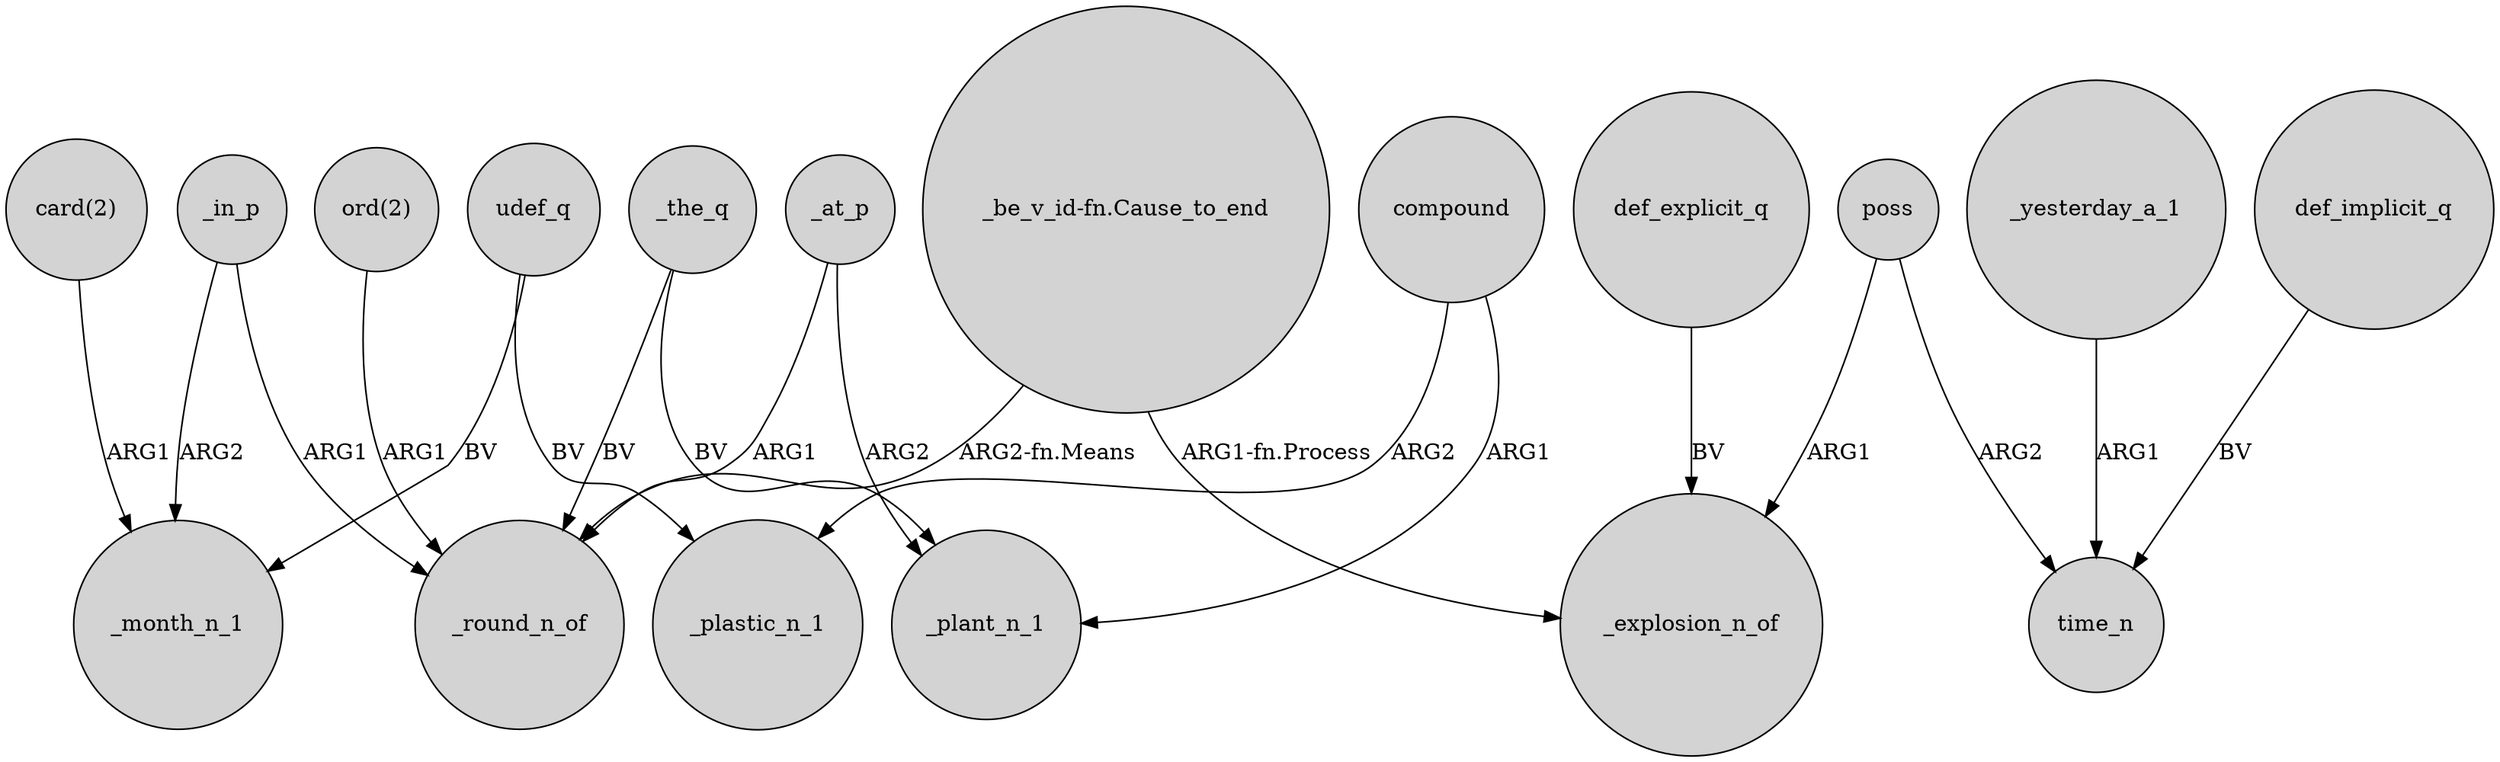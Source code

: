 digraph {
	node [shape=circle style=filled]
	udef_q -> _month_n_1 [label=BV]
	"_be_v_id-fn.Cause_to_end" -> _round_n_of [label="ARG2-fn.Means"]
	_the_q -> _round_n_of [label=BV]
	_yesterday_a_1 -> time_n [label=ARG1]
	_at_p -> _plant_n_1 [label=ARG2]
	_at_p -> _round_n_of [label=ARG1]
	compound -> _plastic_n_1 [label=ARG2]
	"card(2)" -> _month_n_1 [label=ARG1]
	_in_p -> _round_n_of [label=ARG1]
	_in_p -> _month_n_1 [label=ARG2]
	compound -> _plant_n_1 [label=ARG1]
	poss -> time_n [label=ARG2]
	def_explicit_q -> _explosion_n_of [label=BV]
	udef_q -> _plastic_n_1 [label=BV]
	"_be_v_id-fn.Cause_to_end" -> _explosion_n_of [label="ARG1-fn.Process"]
	poss -> _explosion_n_of [label=ARG1]
	"ord(2)" -> _round_n_of [label=ARG1]
	def_implicit_q -> time_n [label=BV]
	_the_q -> _plant_n_1 [label=BV]
}
